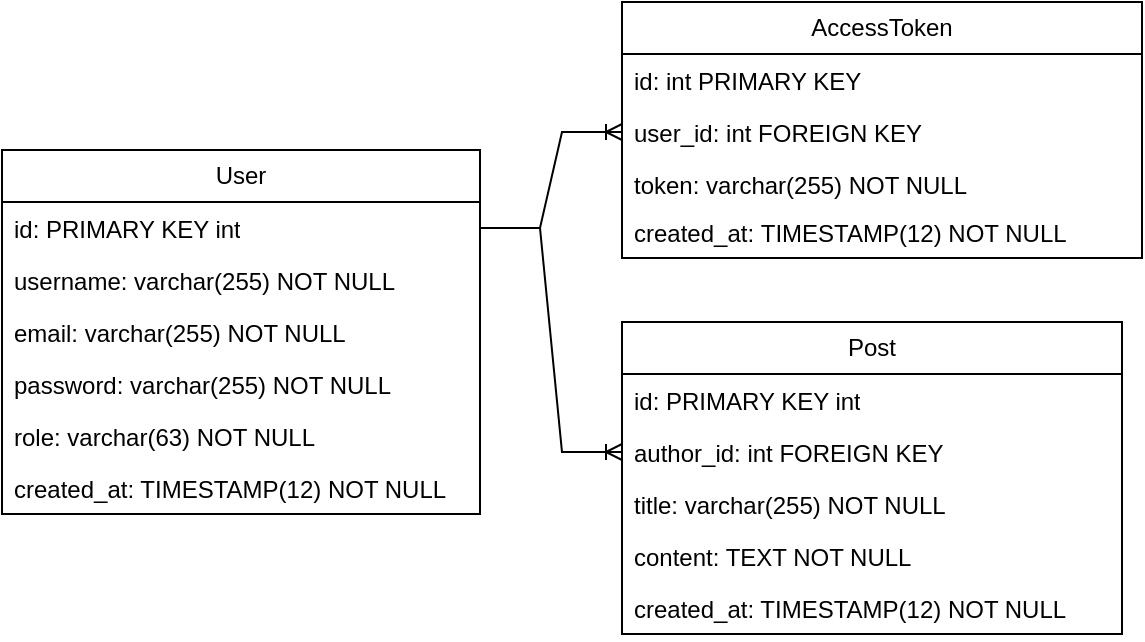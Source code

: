 <mxfile version="24.0.4" type="device">
  <diagram name="Страница — 1" id="jiXZ-dXS5dv020sUhXDm">
    <mxGraphModel dx="1202" dy="436" grid="1" gridSize="10" guides="1" tooltips="1" connect="1" arrows="1" fold="1" page="1" pageScale="1" pageWidth="827" pageHeight="1169" math="0" shadow="0">
      <root>
        <mxCell id="0" />
        <mxCell id="1" parent="0" />
        <mxCell id="7hhunxCWpApMngT6ektv-1" value="User" style="swimlane;fontStyle=0;childLayout=stackLayout;horizontal=1;startSize=26;fillColor=none;horizontalStack=0;resizeParent=1;resizeParentMax=0;resizeLast=0;collapsible=1;marginBottom=0;whiteSpace=wrap;html=1;" parent="1" vertex="1">
          <mxGeometry x="-20" y="264" width="239" height="182" as="geometry" />
        </mxCell>
        <mxCell id="7hhunxCWpApMngT6ektv-2" value="id: PRIMARY KEY int" style="text;strokeColor=none;fillColor=none;align=left;verticalAlign=top;spacingLeft=4;spacingRight=4;overflow=hidden;rotatable=0;points=[[0,0.5],[1,0.5]];portConstraint=eastwest;whiteSpace=wrap;html=1;" parent="7hhunxCWpApMngT6ektv-1" vertex="1">
          <mxGeometry y="26" width="239" height="26" as="geometry" />
        </mxCell>
        <mxCell id="7hhunxCWpApMngT6ektv-3" value="username: varchar(255) NOT NULL" style="text;strokeColor=none;fillColor=none;align=left;verticalAlign=top;spacingLeft=4;spacingRight=4;overflow=hidden;rotatable=0;points=[[0,0.5],[1,0.5]];portConstraint=eastwest;whiteSpace=wrap;html=1;" parent="7hhunxCWpApMngT6ektv-1" vertex="1">
          <mxGeometry y="52" width="239" height="26" as="geometry" />
        </mxCell>
        <mxCell id="7hhunxCWpApMngT6ektv-4" value="email: varchar(255) NOT NULL" style="text;strokeColor=none;fillColor=none;align=left;verticalAlign=top;spacingLeft=4;spacingRight=4;overflow=hidden;rotatable=0;points=[[0,0.5],[1,0.5]];portConstraint=eastwest;whiteSpace=wrap;html=1;" parent="7hhunxCWpApMngT6ektv-1" vertex="1">
          <mxGeometry y="78" width="239" height="26" as="geometry" />
        </mxCell>
        <mxCell id="7hhunxCWpApMngT6ektv-5" value="password: varchar(255) NOT NULL" style="text;strokeColor=none;fillColor=none;align=left;verticalAlign=top;spacingLeft=4;spacingRight=4;overflow=hidden;rotatable=0;points=[[0,0.5],[1,0.5]];portConstraint=eastwest;whiteSpace=wrap;html=1;" parent="7hhunxCWpApMngT6ektv-1" vertex="1">
          <mxGeometry y="104" width="239" height="26" as="geometry" />
        </mxCell>
        <mxCell id="2D74rY1k_8An4-M5aEN7-3" value="role: varchar(63) NOT NULL" style="text;strokeColor=none;fillColor=none;align=left;verticalAlign=top;spacingLeft=4;spacingRight=4;overflow=hidden;rotatable=0;points=[[0,0.5],[1,0.5]];portConstraint=eastwest;whiteSpace=wrap;html=1;" vertex="1" parent="7hhunxCWpApMngT6ektv-1">
          <mxGeometry y="130" width="239" height="26" as="geometry" />
        </mxCell>
        <mxCell id="2D74rY1k_8An4-M5aEN7-11" value="created_at: TIMESTAMP(12) NOT NULL" style="text;strokeColor=none;fillColor=none;align=left;verticalAlign=top;spacingLeft=4;spacingRight=4;overflow=hidden;rotatable=0;points=[[0,0.5],[1,0.5]];portConstraint=eastwest;whiteSpace=wrap;html=1;" vertex="1" parent="7hhunxCWpApMngT6ektv-1">
          <mxGeometry y="156" width="239" height="26" as="geometry" />
        </mxCell>
        <mxCell id="7hhunxCWpApMngT6ektv-6" value="AccessToken" style="swimlane;fontStyle=0;childLayout=stackLayout;horizontal=1;startSize=26;fillColor=none;horizontalStack=0;resizeParent=1;resizeParentMax=0;resizeLast=0;collapsible=1;marginBottom=0;whiteSpace=wrap;html=1;" parent="1" vertex="1">
          <mxGeometry x="290" y="190" width="260" height="128" as="geometry" />
        </mxCell>
        <mxCell id="7hhunxCWpApMngT6ektv-7" value="id: int PRIMARY KEY" style="text;strokeColor=none;fillColor=none;align=left;verticalAlign=top;spacingLeft=4;spacingRight=4;overflow=hidden;rotatable=0;points=[[0,0.5],[1,0.5]];portConstraint=eastwest;whiteSpace=wrap;html=1;" parent="7hhunxCWpApMngT6ektv-6" vertex="1">
          <mxGeometry y="26" width="260" height="26" as="geometry" />
        </mxCell>
        <mxCell id="7hhunxCWpApMngT6ektv-8" value="user_id: int FOREIGN KEY" style="text;strokeColor=none;fillColor=none;align=left;verticalAlign=top;spacingLeft=4;spacingRight=4;overflow=hidden;rotatable=0;points=[[0,0.5],[1,0.5]];portConstraint=eastwest;whiteSpace=wrap;html=1;" parent="7hhunxCWpApMngT6ektv-6" vertex="1">
          <mxGeometry y="52" width="260" height="26" as="geometry" />
        </mxCell>
        <mxCell id="7hhunxCWpApMngT6ektv-9" value="token: varchar(255) NOT NULL" style="text;strokeColor=none;fillColor=none;align=left;verticalAlign=top;spacingLeft=4;spacingRight=4;overflow=hidden;rotatable=0;points=[[0,0.5],[1,0.5]];portConstraint=eastwest;whiteSpace=wrap;html=1;" parent="7hhunxCWpApMngT6ektv-6" vertex="1">
          <mxGeometry y="78" width="260" height="24" as="geometry" />
        </mxCell>
        <mxCell id="2D74rY1k_8An4-M5aEN7-20" value="created_at:&amp;nbsp;&lt;span style=&quot;color: rgba(0, 0, 0, 0); font-family: monospace; font-size: 0px; text-wrap: nowrap;&quot;&gt;%3CmxGraphModel%3E%3Croot%3E%3CmxCell%20id%3D%220%22%2F%3E%3CmxCell%20id%3D%221%22%20parent%3D%220%22%2F%3E%3CmxCell%20id%3D%222%22%20value%3D%22user_id%3A%20int%20FOREIGN%20KEY%22%20style%3D%22text%3BstrokeColor%3Dnone%3BfillColor%3Dnone%3Balign%3Dleft%3BverticalAlign%3Dtop%3BspacingLeft%3D4%3BspacingRight%3D4%3Boverflow%3Dhidden%3Brotatable%3D0%3Bpoints%3D%5B%5B0%2C0.5%5D%2C%5B1%2C0.5%5D%5D%3BportConstraint%3Deastwest%3BwhiteSpace%3Dwrap%3Bhtml%3D1%3B%22%20vertex%3D%221%22%20parent%3D%221%22%3E%3CmxGeometry%20x%3D%22290%22%20y%3D%22242%22%20width%3D%22190%22%20height%3D%2226%22%20as%3D%22geometry%22%2F%3E%3C%2FmxCell%3E%3C%2Froot%3E%3C%2FmxGraphModel%3E&lt;/span&gt;&lt;span style=&quot;color: rgba(0, 0, 0, 0); font-family: monospace; font-size: 0px; text-wrap: nowrap;&quot;&gt;%3CmxGraphModel%3E%3Croot%3E%3CmxCell%20id%3D%220%22%2F%3E%3CmxCell%20id%3D%221%22%20parent%3D%220%22%2F%3E%3CmxCell%20id%3D%222%22%20value%3D%22user_id%3A%20int%20FOREIGN%20KEY%22%20style%3D%22text%3BstrokeColor%3Dnone%3BfillColor%3Dnone%3Balign%3Dleft%3BverticalAlign%3Dtop%3BspacingLeft%3D4%3BspacingRight%3D4%3Boverflow%3Dhidden%3Brotatable%3D0%3Bpoints%3D%5B%5B0%2C0.5%5D%2C%5B1%2C0.5%5D%5D%3BportConstraint%3Deastwest%3BwhiteSpace%3Dwrap%3Bhtml%3D1%3B%22%20vertex%3D%221%22%20parent%3D%221%22%3E%3CmxGeometry%20x%3D%22290%22%20y%3D%22242%22%20width%3D%22190%22%20height%3D%2226%22%20as%3D%22geometry%22%2F%3E%3C%2FmxCell%3E%3C%2Froot%3E%3C%2FmxGraphModel%3E&lt;/span&gt;TIMESTAMP(12) NOT NULL" style="text;strokeColor=none;fillColor=none;align=left;verticalAlign=top;spacingLeft=4;spacingRight=4;overflow=hidden;rotatable=0;points=[[0,0.5],[1,0.5]];portConstraint=eastwest;whiteSpace=wrap;html=1;" vertex="1" parent="7hhunxCWpApMngT6ektv-6">
          <mxGeometry y="102" width="260" height="26" as="geometry" />
        </mxCell>
        <mxCell id="7hhunxCWpApMngT6ektv-11" value="Post" style="swimlane;fontStyle=0;childLayout=stackLayout;horizontal=1;startSize=26;fillColor=none;horizontalStack=0;resizeParent=1;resizeParentMax=0;resizeLast=0;collapsible=1;marginBottom=0;whiteSpace=wrap;html=1;" parent="1" vertex="1">
          <mxGeometry x="290" y="350" width="250" height="156" as="geometry" />
        </mxCell>
        <mxCell id="7hhunxCWpApMngT6ektv-12" value="id: PRIMARY KEY int" style="text;strokeColor=none;fillColor=none;align=left;verticalAlign=top;spacingLeft=4;spacingRight=4;overflow=hidden;rotatable=0;points=[[0,0.5],[1,0.5]];portConstraint=eastwest;whiteSpace=wrap;html=1;" parent="7hhunxCWpApMngT6ektv-11" vertex="1">
          <mxGeometry y="26" width="250" height="26" as="geometry" />
        </mxCell>
        <mxCell id="7hhunxCWpApMngT6ektv-13" value="author_id: int FOREIGN KEY" style="text;strokeColor=none;fillColor=none;align=left;verticalAlign=top;spacingLeft=4;spacingRight=4;overflow=hidden;rotatable=0;points=[[0,0.5],[1,0.5]];portConstraint=eastwest;whiteSpace=wrap;html=1;" parent="7hhunxCWpApMngT6ektv-11" vertex="1">
          <mxGeometry y="52" width="250" height="26" as="geometry" />
        </mxCell>
        <mxCell id="2D74rY1k_8An4-M5aEN7-21" value="title: varchar(255) NOT NULL" style="text;strokeColor=none;fillColor=none;align=left;verticalAlign=top;spacingLeft=4;spacingRight=4;overflow=hidden;rotatable=0;points=[[0,0.5],[1,0.5]];portConstraint=eastwest;whiteSpace=wrap;html=1;" vertex="1" parent="7hhunxCWpApMngT6ektv-11">
          <mxGeometry y="78" width="250" height="26" as="geometry" />
        </mxCell>
        <mxCell id="7hhunxCWpApMngT6ektv-14" value="content: TEXT NOT NULL" style="text;strokeColor=none;fillColor=none;align=left;verticalAlign=top;spacingLeft=4;spacingRight=4;overflow=hidden;rotatable=0;points=[[0,0.5],[1,0.5]];portConstraint=eastwest;whiteSpace=wrap;html=1;" parent="7hhunxCWpApMngT6ektv-11" vertex="1">
          <mxGeometry y="104" width="250" height="26" as="geometry" />
        </mxCell>
        <mxCell id="2D74rY1k_8An4-M5aEN7-14" value="created_at: TIMESTAMP(12) NOT NULL" style="text;strokeColor=none;fillColor=none;align=left;verticalAlign=top;spacingLeft=4;spacingRight=4;overflow=hidden;rotatable=0;points=[[0,0.5],[1,0.5]];portConstraint=eastwest;whiteSpace=wrap;html=1;" vertex="1" parent="7hhunxCWpApMngT6ektv-11">
          <mxGeometry y="130" width="250" height="26" as="geometry" />
        </mxCell>
        <mxCell id="2D74rY1k_8An4-M5aEN7-1" value="" style="edgeStyle=entityRelationEdgeStyle;fontSize=12;html=1;endArrow=ERoneToMany;rounded=0;" edge="1" parent="1" source="7hhunxCWpApMngT6ektv-2" target="7hhunxCWpApMngT6ektv-8">
          <mxGeometry width="100" height="100" relative="1" as="geometry">
            <mxPoint x="360" y="480" as="sourcePoint" />
            <mxPoint x="460" y="380" as="targetPoint" />
          </mxGeometry>
        </mxCell>
        <mxCell id="2D74rY1k_8An4-M5aEN7-2" value="" style="edgeStyle=entityRelationEdgeStyle;fontSize=12;html=1;endArrow=ERoneToMany;rounded=0;" edge="1" parent="1" source="7hhunxCWpApMngT6ektv-2" target="7hhunxCWpApMngT6ektv-13">
          <mxGeometry width="100" height="100" relative="1" as="geometry">
            <mxPoint x="360" y="480" as="sourcePoint" />
            <mxPoint x="460" y="380" as="targetPoint" />
          </mxGeometry>
        </mxCell>
      </root>
    </mxGraphModel>
  </diagram>
</mxfile>

